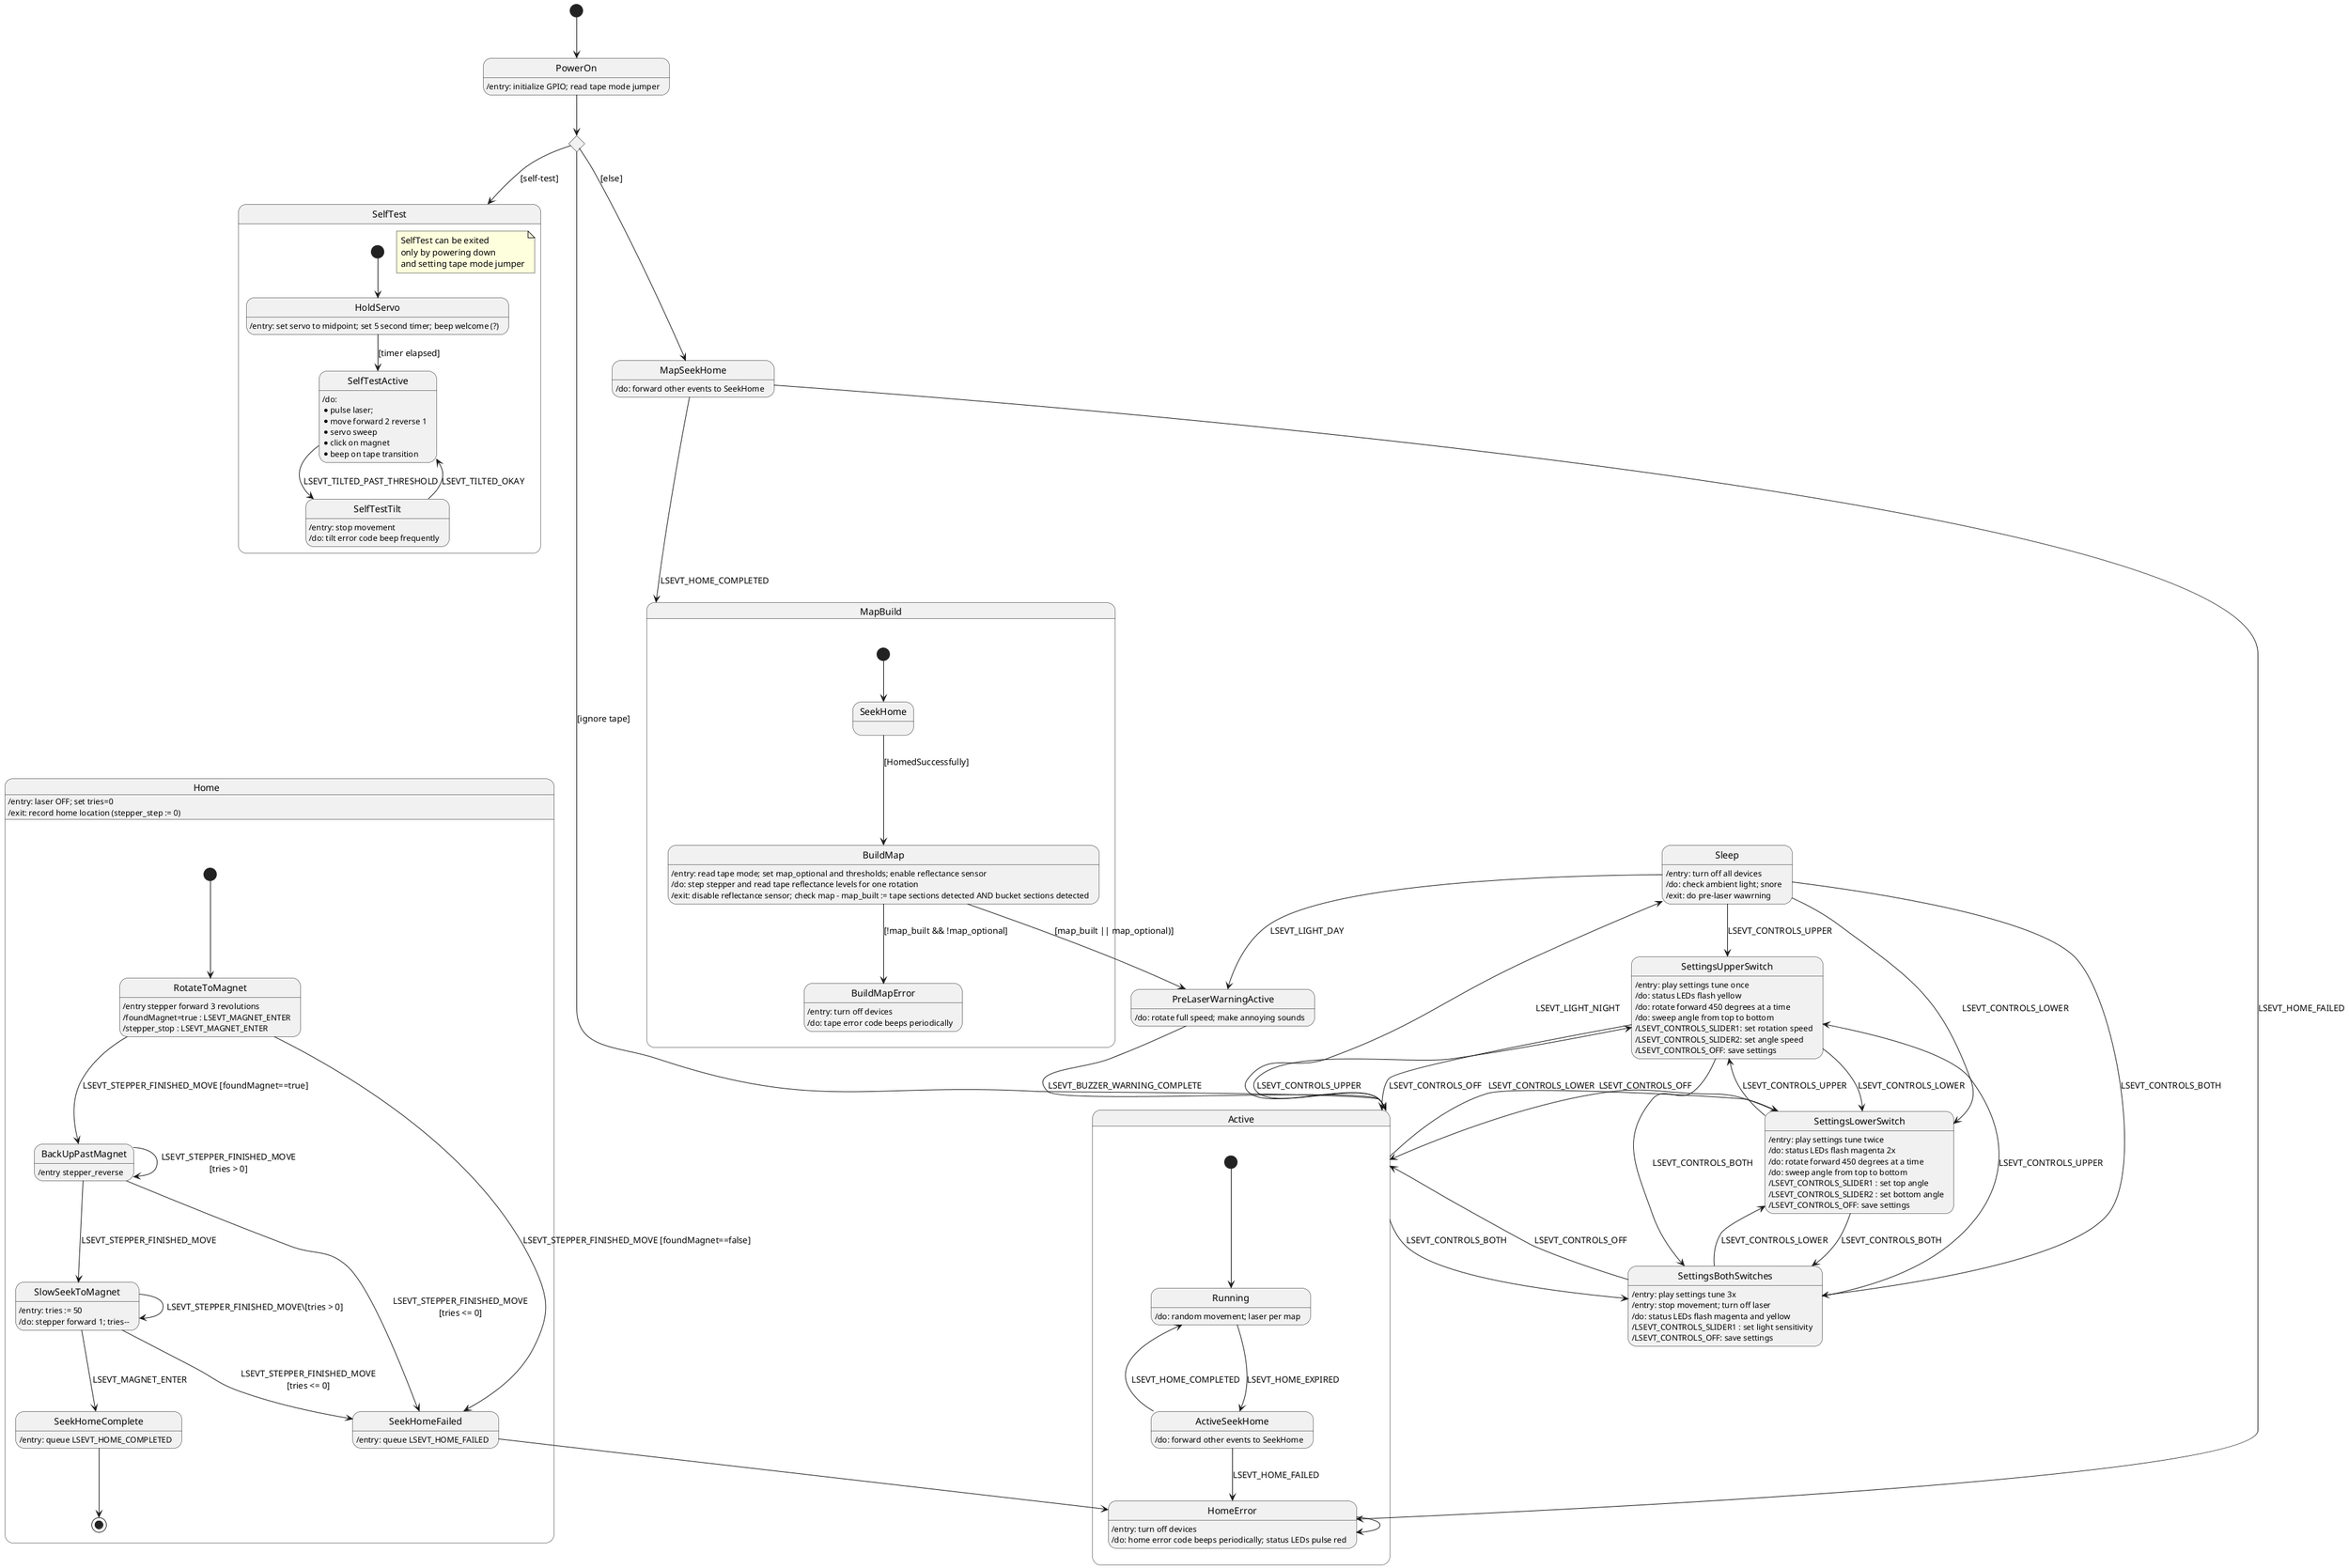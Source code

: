 @startuml 2022 URI Laser Scarecrow State Model
'plantUML https://plantuml.com/
'in Visual Studio, look for the PlantUML extension by jebbs

state read_tape_setting <<choice>>
read_tape_setting : Jumper Mode
read_tape_setting --> Active : [ignore tape]
read_tape_setting --> SelfTest : [self-test]
read_tape_setting --> MapSeekHome : [else]

[*] --> PowerOn

state PowerOn
PowerOn : /entry: initialize GPIO; read tape mode jumper
PowerOn --> read_tape_setting

state SelfTest {
  [*] --> HoldServo
  HoldServo : /entry: set servo to midpoint; set 5 second timer; beep welcome (?)
  HoldServo --> SelfTestActive : [timer elapsed]
  SelfTestActive --> SelfTestTilt : LSEVT_TILTED_PAST_THRESHOLD
  SelfTestActive : /do:\n* pulse laser;\n* move forward 2 reverse 1\n* servo sweep\n* click on magnet\n* beep on tape transition
  SelfTestTilt --> SelfTestActive : LSEVT_TILTED_OKAY
  SelfTestTilt : /entry: stop movement
  SelfTestTilt : /do: tilt error code beep frequently
  note as NoteSelfTest
  SelfTest can be exited
  only by powering down
  and setting tape mode jumper
  end note
}

state PreLaserWarningActive
PreLaserWarningActive : /do: rotate full speed; make annoying sounds
PreLaserWarningActive --> Active : LSEVT_BUZZER_WARNING_COMPLETE

state Active {
  [*] -->  Running
  Running : /do: random movement; laser per map
  Running --> ActiveSeekHome : LSEVT_HOME_EXPIRED
  ActiveSeekHome --> Running : LSEVT_HOME_COMPLETED
  ActiveSeekHome --> HomeError : LSEVT_HOME_FAILED
  ActiveSeekHome : /do: forward other events to SeekHome
}

Active --> Sleep : LSEVT_LIGHT_NIGHT
Active --> SettingsUpperSwitch : LSEVT_CONTROLS_UPPER
Active --> SettingsLowerSwitch : LSEVT_CONTROLS_LOWER
Active --> SettingsBothSwitches : LSEVT_CONTROLS_BOTH

state Home {
  [*] --> RotateToMagnet
  RotateToMagnet --> SeekHomeFailed : LSEVT_STEPPER_FINISHED_MOVE [foundMagnet==false]
  RotateToMagnet --> BackUpPastMagnet : LSEVT_STEPPER_FINISHED_MOVE [foundMagnet==true]
  RotateToMagnet : /entry stepper forward 3 revolutions
  RotateToMagnet : /foundMagnet=true : LSEVT_MAGNET_ENTER
  RotateToMagnet : /stepper_stop : LSEVT_MAGNET_ENTER

  BackUpPastMagnet --> SlowSeekToMagnet : LSEVT_STEPPER_FINISHED_MOVE
  BackUpPastMagnet : /entry stepper_reverse
  BackUpPastMagnet --> BackUpPastMagnet : LSEVT_STEPPER_FINISHED_MOVE\n[tries > 0]
  BackUpPastMagnet --> SeekHomeFailed : LSEVT_STEPPER_FINISHED_MOVE\n[tries <= 0]
  SlowSeekToMagnet : /entry: tries := 50
  SlowSeekToMagnet : /do: stepper forward 1; tries--
  SlowSeekToMagnet --> SlowSeekToMagnet : LSEVT_STEPPER_FINISHED_MOVE\[tries > 0]
  SlowSeekToMagnet --> SeekHomeFailed : LSEVT_STEPPER_FINISHED_MOVE\n[tries <= 0]
  SlowSeekToMagnet --> SeekHomeComplete : LSEVT_MAGNET_ENTER
  SeekHomeComplete : /entry: queue LSEVT_HOME_COMPLETED
  SeekHomeComplete --> [*]
  SeekHomeFailed : /entry: queue LSEVT_HOME_FAILED
  SeekHomeFailed --> HomeError
}
Home : /entry: laser OFF; set tries=0
Home : /exit: record home location (stepper_step := 0)

state HomeError
HomeError : /entry: turn off devices
HomeError : /do: home error code beeps periodically; status LEDs pulse red
HomeError --> HomeError


state MapBuild {
  [*] --> SeekHome
  SeekHome --> BuildMap : [HomedSuccessfully]
  BuildMap : /entry: read tape mode; set map_optional and thresholds; enable reflectance sensor
  BuildMap : /do: step stepper and read tape reflectance levels for one rotation
  BuildMap : /exit: disable reflectance sensor; check map - map_built := tape sections detected AND bucket sections detected
  BuildMap --> BuildMapError : [!map_built && !map_optional]
  BuildMap --> PreLaserWarningActive : [map_built || map_optional)]
  BuildMapError : /entry: turn off devices
  BuildMapError : /do: tape error code beeps periodically
}

MapSeekHome --> MapBuild : LSEVT_HOME_COMPLETED
MapSeekHome --> HomeError : LSEVT_HOME_FAILED
MapSeekHome : /do: forward other events to SeekHome


state Sleep
Sleep : /entry: turn off all devices
Sleep : /do: check ambient light; snore
Sleep : /exit: do pre-laser wawrning
Sleep --> PreLaserWarningActive : LSEVT_LIGHT_DAY
Sleep --> SettingsUpperSwitch : LSEVT_CONTROLS_UPPER
Sleep --> SettingsLowerSwitch : LSEVT_CONTROLS_LOWER
Sleep --> SettingsBothSwitches : LSEVT_CONTROLS_BOTH

SettingsUpperSwitch : /entry: play settings tune once
SettingsUpperSwitch : /do: status LEDs flash yellow
SettingsUpperSwitch : /do: rotate forward 450 degrees at a time
SettingsUpperSwitch : /do: sweep angle from top to bottom
SettingsUpperSwitch : /LSEVT_CONTROLS_SLIDER1: set rotation speed
SettingsUpperSwitch : /LSEVT_CONTROLS_SLIDER2: set angle speed
SettingsUpperSwitch : /LSEVT_CONTROLS_OFF: save settings
SettingsUpperSwitch --> SettingsLowerSwitch : LSEVT_CONTROLS_LOWER
SettingsUpperSwitch --> SettingsBothSwitches : LSEVT_CONTROLS_BOTH
SettingsUpperSwitch --> Active : LSEVT_CONTROLS_OFF

SettingsLowerSwitch : /entry: play settings tune twice
SettingsLowerSwitch : /do: status LEDs flash magenta 2x
SettingsLowerSwitch : /do: rotate forward 450 degrees at a time
SettingsLowerSwitch : /do: sweep angle from top to bottom
SettingsLowerSwitch : /LSEVT_CONTROLS_SLIDER1 : set top angle
SettingsLowerSwitch : /LSEVT_CONTROLS_SLIDER2 : set bottom angle
SettingsLowerSwitch : /LSEVT_CONTROLS_OFF: save settings
SettingsLowerSwitch --> SettingsUpperSwitch : LSEVT_CONTROLS_UPPER
SettingsLowerSwitch --> SettingsBothSwitches : LSEVT_CONTROLS_BOTH
SettingsLowerSwitch --> Active : LSEVT_CONTROLS_OFF

SettingsBothSwitches : /entry: play settings tune 3x
SettingsBothSwitches : /entry: stop movement; turn off laser
SettingsBothSwitches : /do: status LEDs flash magenta and yellow
SettingsBothSwitches : /LSEVT_CONTROLS_SLIDER1 : set light sensitivity
SettingsBothSwitches : /LSEVT_CONTROLS_OFF: save settings
SettingsBothSwitches --> SettingsUpperSwitch : LSEVT_CONTROLS_UPPER
SettingsBothSwitches --> SettingsLowerSwitch : LSEVT_CONTROLS_LOWER
SettingsBothSwitches --> Active : LSEVT_CONTROLS_OFF

@enduml
